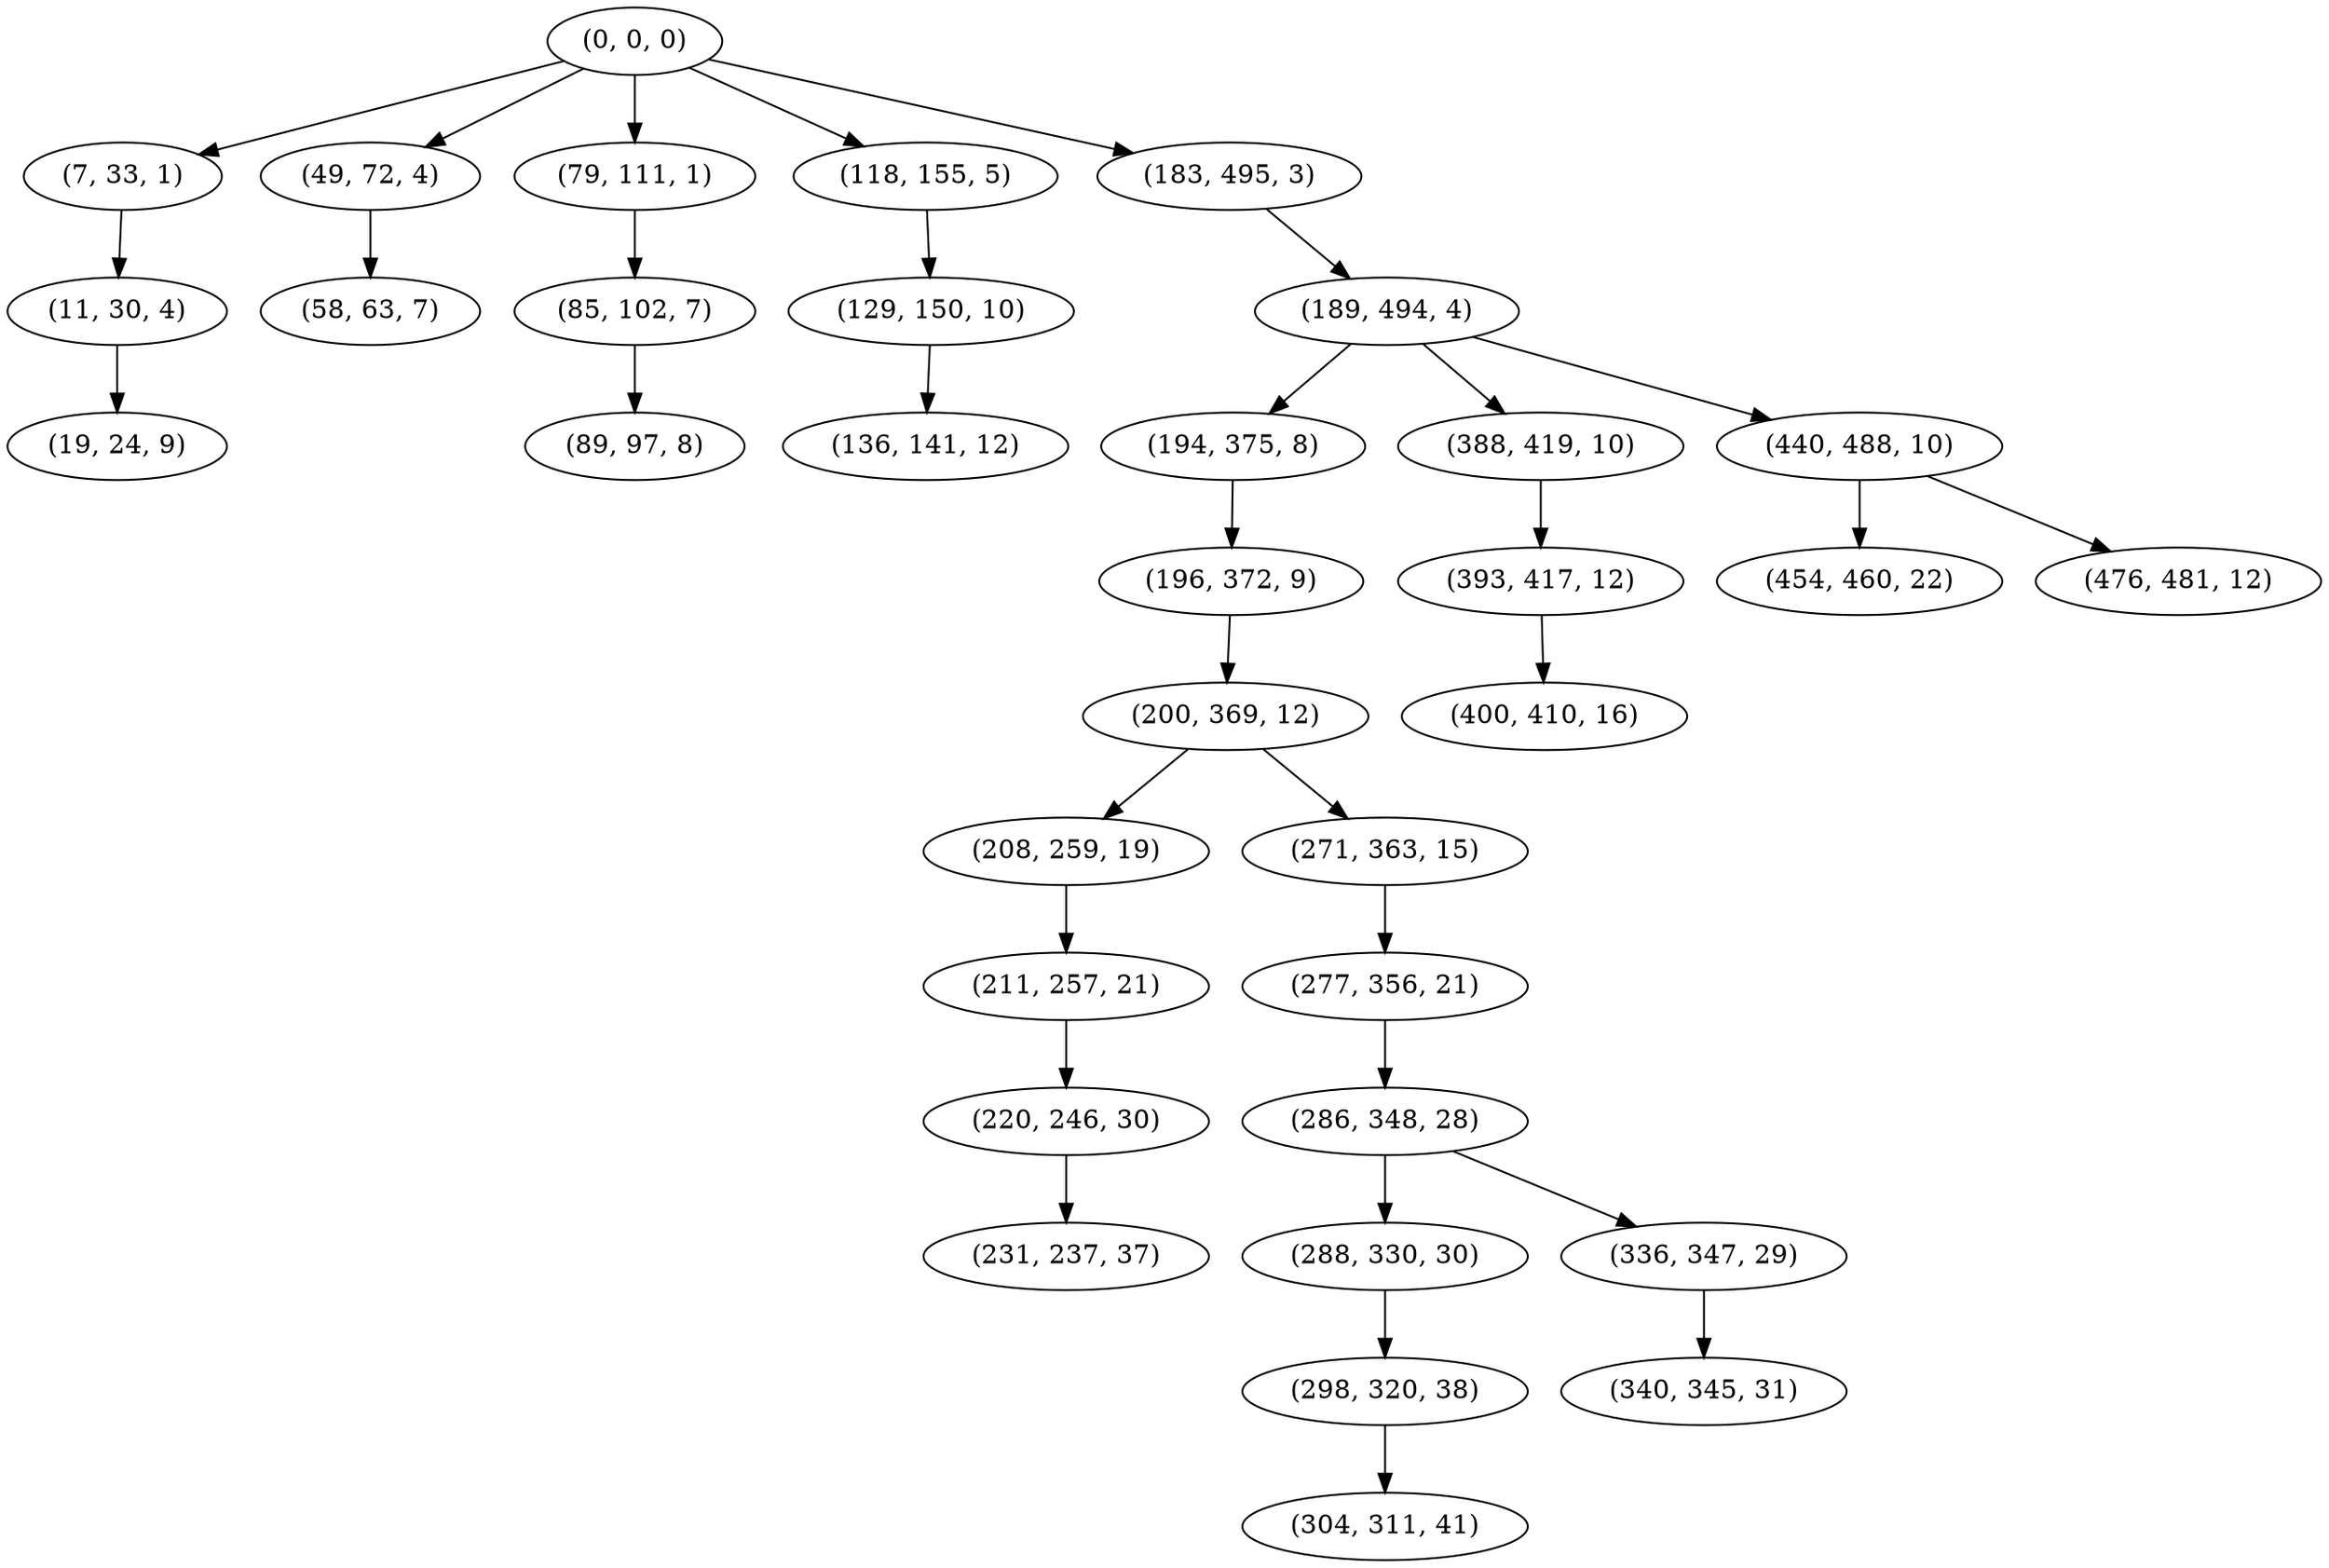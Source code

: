 digraph tree {
    "(0, 0, 0)";
    "(7, 33, 1)";
    "(11, 30, 4)";
    "(19, 24, 9)";
    "(49, 72, 4)";
    "(58, 63, 7)";
    "(79, 111, 1)";
    "(85, 102, 7)";
    "(89, 97, 8)";
    "(118, 155, 5)";
    "(129, 150, 10)";
    "(136, 141, 12)";
    "(183, 495, 3)";
    "(189, 494, 4)";
    "(194, 375, 8)";
    "(196, 372, 9)";
    "(200, 369, 12)";
    "(208, 259, 19)";
    "(211, 257, 21)";
    "(220, 246, 30)";
    "(231, 237, 37)";
    "(271, 363, 15)";
    "(277, 356, 21)";
    "(286, 348, 28)";
    "(288, 330, 30)";
    "(298, 320, 38)";
    "(304, 311, 41)";
    "(336, 347, 29)";
    "(340, 345, 31)";
    "(388, 419, 10)";
    "(393, 417, 12)";
    "(400, 410, 16)";
    "(440, 488, 10)";
    "(454, 460, 22)";
    "(476, 481, 12)";
    "(0, 0, 0)" -> "(7, 33, 1)";
    "(0, 0, 0)" -> "(49, 72, 4)";
    "(0, 0, 0)" -> "(79, 111, 1)";
    "(0, 0, 0)" -> "(118, 155, 5)";
    "(0, 0, 0)" -> "(183, 495, 3)";
    "(7, 33, 1)" -> "(11, 30, 4)";
    "(11, 30, 4)" -> "(19, 24, 9)";
    "(49, 72, 4)" -> "(58, 63, 7)";
    "(79, 111, 1)" -> "(85, 102, 7)";
    "(85, 102, 7)" -> "(89, 97, 8)";
    "(118, 155, 5)" -> "(129, 150, 10)";
    "(129, 150, 10)" -> "(136, 141, 12)";
    "(183, 495, 3)" -> "(189, 494, 4)";
    "(189, 494, 4)" -> "(194, 375, 8)";
    "(189, 494, 4)" -> "(388, 419, 10)";
    "(189, 494, 4)" -> "(440, 488, 10)";
    "(194, 375, 8)" -> "(196, 372, 9)";
    "(196, 372, 9)" -> "(200, 369, 12)";
    "(200, 369, 12)" -> "(208, 259, 19)";
    "(200, 369, 12)" -> "(271, 363, 15)";
    "(208, 259, 19)" -> "(211, 257, 21)";
    "(211, 257, 21)" -> "(220, 246, 30)";
    "(220, 246, 30)" -> "(231, 237, 37)";
    "(271, 363, 15)" -> "(277, 356, 21)";
    "(277, 356, 21)" -> "(286, 348, 28)";
    "(286, 348, 28)" -> "(288, 330, 30)";
    "(286, 348, 28)" -> "(336, 347, 29)";
    "(288, 330, 30)" -> "(298, 320, 38)";
    "(298, 320, 38)" -> "(304, 311, 41)";
    "(336, 347, 29)" -> "(340, 345, 31)";
    "(388, 419, 10)" -> "(393, 417, 12)";
    "(393, 417, 12)" -> "(400, 410, 16)";
    "(440, 488, 10)" -> "(454, 460, 22)";
    "(440, 488, 10)" -> "(476, 481, 12)";
}
